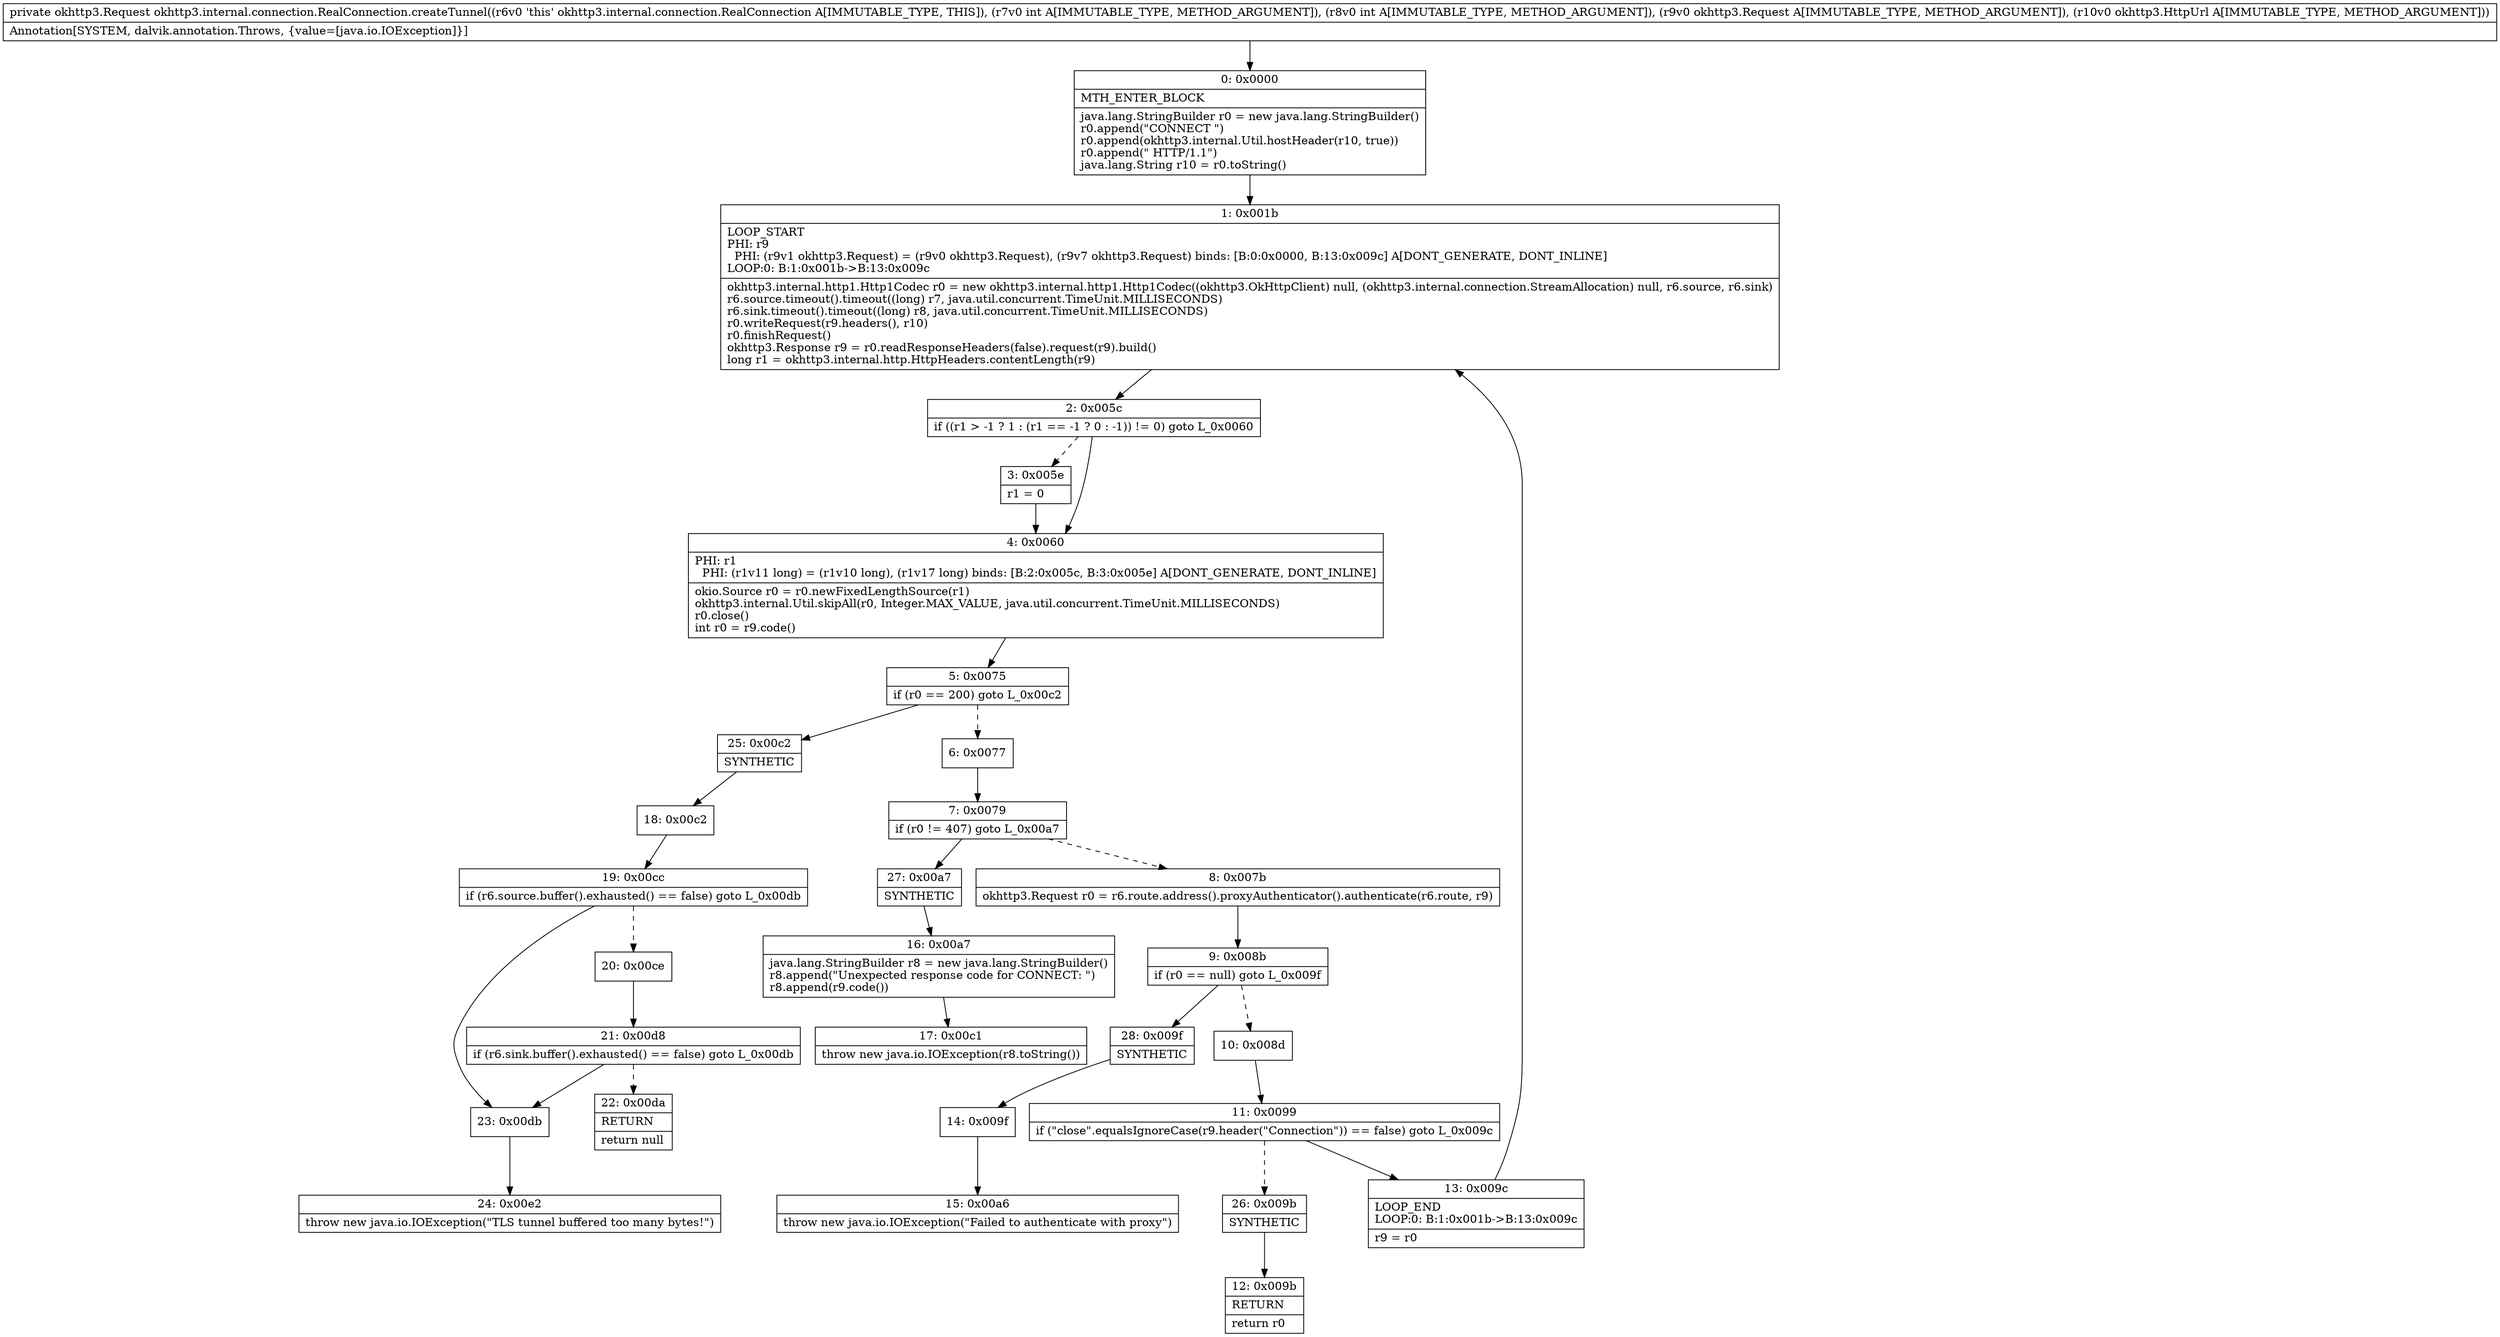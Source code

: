 digraph "CFG forokhttp3.internal.connection.RealConnection.createTunnel(IILokhttp3\/Request;Lokhttp3\/HttpUrl;)Lokhttp3\/Request;" {
Node_0 [shape=record,label="{0\:\ 0x0000|MTH_ENTER_BLOCK\l|java.lang.StringBuilder r0 = new java.lang.StringBuilder()\lr0.append(\"CONNECT \")\lr0.append(okhttp3.internal.Util.hostHeader(r10, true))\lr0.append(\" HTTP\/1.1\")\ljava.lang.String r10 = r0.toString()\l}"];
Node_1 [shape=record,label="{1\:\ 0x001b|LOOP_START\lPHI: r9 \l  PHI: (r9v1 okhttp3.Request) = (r9v0 okhttp3.Request), (r9v7 okhttp3.Request) binds: [B:0:0x0000, B:13:0x009c] A[DONT_GENERATE, DONT_INLINE]\lLOOP:0: B:1:0x001b\-\>B:13:0x009c\l|okhttp3.internal.http1.Http1Codec r0 = new okhttp3.internal.http1.Http1Codec((okhttp3.OkHttpClient) null, (okhttp3.internal.connection.StreamAllocation) null, r6.source, r6.sink)\lr6.source.timeout().timeout((long) r7, java.util.concurrent.TimeUnit.MILLISECONDS)\lr6.sink.timeout().timeout((long) r8, java.util.concurrent.TimeUnit.MILLISECONDS)\lr0.writeRequest(r9.headers(), r10)\lr0.finishRequest()\lokhttp3.Response r9 = r0.readResponseHeaders(false).request(r9).build()\llong r1 = okhttp3.internal.http.HttpHeaders.contentLength(r9)\l}"];
Node_2 [shape=record,label="{2\:\ 0x005c|if ((r1 \> \-1 ? 1 : (r1 == \-1 ? 0 : \-1)) != 0) goto L_0x0060\l}"];
Node_3 [shape=record,label="{3\:\ 0x005e|r1 = 0\l}"];
Node_4 [shape=record,label="{4\:\ 0x0060|PHI: r1 \l  PHI: (r1v11 long) = (r1v10 long), (r1v17 long) binds: [B:2:0x005c, B:3:0x005e] A[DONT_GENERATE, DONT_INLINE]\l|okio.Source r0 = r0.newFixedLengthSource(r1)\lokhttp3.internal.Util.skipAll(r0, Integer.MAX_VALUE, java.util.concurrent.TimeUnit.MILLISECONDS)\lr0.close()\lint r0 = r9.code()\l}"];
Node_5 [shape=record,label="{5\:\ 0x0075|if (r0 == 200) goto L_0x00c2\l}"];
Node_6 [shape=record,label="{6\:\ 0x0077}"];
Node_7 [shape=record,label="{7\:\ 0x0079|if (r0 != 407) goto L_0x00a7\l}"];
Node_8 [shape=record,label="{8\:\ 0x007b|okhttp3.Request r0 = r6.route.address().proxyAuthenticator().authenticate(r6.route, r9)\l}"];
Node_9 [shape=record,label="{9\:\ 0x008b|if (r0 == null) goto L_0x009f\l}"];
Node_10 [shape=record,label="{10\:\ 0x008d}"];
Node_11 [shape=record,label="{11\:\ 0x0099|if (\"close\".equalsIgnoreCase(r9.header(\"Connection\")) == false) goto L_0x009c\l}"];
Node_12 [shape=record,label="{12\:\ 0x009b|RETURN\l|return r0\l}"];
Node_13 [shape=record,label="{13\:\ 0x009c|LOOP_END\lLOOP:0: B:1:0x001b\-\>B:13:0x009c\l|r9 = r0\l}"];
Node_14 [shape=record,label="{14\:\ 0x009f}"];
Node_15 [shape=record,label="{15\:\ 0x00a6|throw new java.io.IOException(\"Failed to authenticate with proxy\")\l}"];
Node_16 [shape=record,label="{16\:\ 0x00a7|java.lang.StringBuilder r8 = new java.lang.StringBuilder()\lr8.append(\"Unexpected response code for CONNECT: \")\lr8.append(r9.code())\l}"];
Node_17 [shape=record,label="{17\:\ 0x00c1|throw new java.io.IOException(r8.toString())\l}"];
Node_18 [shape=record,label="{18\:\ 0x00c2}"];
Node_19 [shape=record,label="{19\:\ 0x00cc|if (r6.source.buffer().exhausted() == false) goto L_0x00db\l}"];
Node_20 [shape=record,label="{20\:\ 0x00ce}"];
Node_21 [shape=record,label="{21\:\ 0x00d8|if (r6.sink.buffer().exhausted() == false) goto L_0x00db\l}"];
Node_22 [shape=record,label="{22\:\ 0x00da|RETURN\l|return null\l}"];
Node_23 [shape=record,label="{23\:\ 0x00db}"];
Node_24 [shape=record,label="{24\:\ 0x00e2|throw new java.io.IOException(\"TLS tunnel buffered too many bytes!\")\l}"];
Node_25 [shape=record,label="{25\:\ 0x00c2|SYNTHETIC\l}"];
Node_26 [shape=record,label="{26\:\ 0x009b|SYNTHETIC\l}"];
Node_27 [shape=record,label="{27\:\ 0x00a7|SYNTHETIC\l}"];
Node_28 [shape=record,label="{28\:\ 0x009f|SYNTHETIC\l}"];
MethodNode[shape=record,label="{private okhttp3.Request okhttp3.internal.connection.RealConnection.createTunnel((r6v0 'this' okhttp3.internal.connection.RealConnection A[IMMUTABLE_TYPE, THIS]), (r7v0 int A[IMMUTABLE_TYPE, METHOD_ARGUMENT]), (r8v0 int A[IMMUTABLE_TYPE, METHOD_ARGUMENT]), (r9v0 okhttp3.Request A[IMMUTABLE_TYPE, METHOD_ARGUMENT]), (r10v0 okhttp3.HttpUrl A[IMMUTABLE_TYPE, METHOD_ARGUMENT]))  | Annotation[SYSTEM, dalvik.annotation.Throws, \{value=[java.io.IOException]\}]\l}"];
MethodNode -> Node_0;
Node_0 -> Node_1;
Node_1 -> Node_2;
Node_2 -> Node_3[style=dashed];
Node_2 -> Node_4;
Node_3 -> Node_4;
Node_4 -> Node_5;
Node_5 -> Node_6[style=dashed];
Node_5 -> Node_25;
Node_6 -> Node_7;
Node_7 -> Node_8[style=dashed];
Node_7 -> Node_27;
Node_8 -> Node_9;
Node_9 -> Node_10[style=dashed];
Node_9 -> Node_28;
Node_10 -> Node_11;
Node_11 -> Node_13;
Node_11 -> Node_26[style=dashed];
Node_13 -> Node_1;
Node_14 -> Node_15;
Node_16 -> Node_17;
Node_18 -> Node_19;
Node_19 -> Node_20[style=dashed];
Node_19 -> Node_23;
Node_20 -> Node_21;
Node_21 -> Node_22[style=dashed];
Node_21 -> Node_23;
Node_23 -> Node_24;
Node_25 -> Node_18;
Node_26 -> Node_12;
Node_27 -> Node_16;
Node_28 -> Node_14;
}

